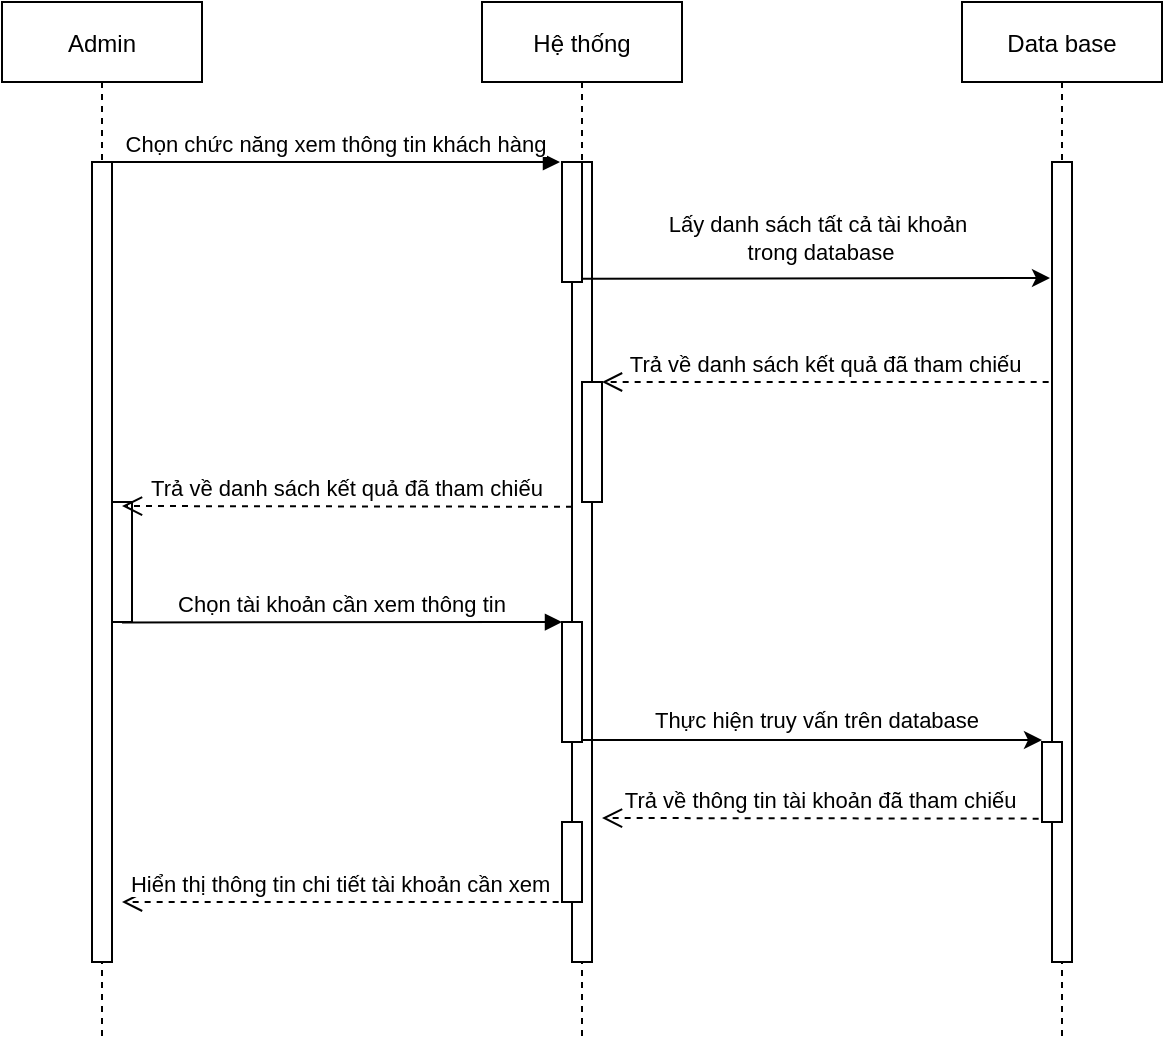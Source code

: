 <mxfile version="13.9.9" type="device" pages="4"><diagram id="kgpKYQtTHZ0yAKxKKP6v" name="Xem"><mxGraphModel dx="1385" dy="685" grid="1" gridSize="10" guides="1" tooltips="1" connect="1" arrows="1" fold="1" page="1" pageScale="1" pageWidth="850" pageHeight="1100" math="0" shadow="0"><root><mxCell id="0"/><mxCell id="1" parent="0"/><mxCell id="GirHxHUdlOcNNC8uXYr_-1" value="Admin" style="shape=umlLifeline;perimeter=lifelinePerimeter;container=1;collapsible=0;recursiveResize=0;rounded=0;shadow=0;strokeWidth=1;" vertex="1" parent="1"><mxGeometry x="80" y="80" width="100" height="520" as="geometry"/></mxCell><mxCell id="tgsr84uqwaQtfE0Rg3H9-1" value="" style="points=[];perimeter=orthogonalPerimeter;rounded=0;shadow=0;strokeWidth=1;" vertex="1" parent="GirHxHUdlOcNNC8uXYr_-1"><mxGeometry x="45" y="80" width="10" height="400" as="geometry"/></mxCell><mxCell id="GirHxHUdlOcNNC8uXYr_-2" value="" style="points=[];perimeter=orthogonalPerimeter;rounded=0;shadow=0;strokeWidth=1;" vertex="1" parent="GirHxHUdlOcNNC8uXYr_-1"><mxGeometry x="55" y="250" width="10" height="60" as="geometry"/></mxCell><mxCell id="GirHxHUdlOcNNC8uXYr_-3" value="Hệ thống" style="shape=umlLifeline;perimeter=lifelinePerimeter;container=1;collapsible=0;recursiveResize=0;rounded=0;shadow=0;strokeWidth=1;" vertex="1" parent="1"><mxGeometry x="320" y="80" width="100" height="520" as="geometry"/></mxCell><mxCell id="tgsr84uqwaQtfE0Rg3H9-2" value="" style="points=[];perimeter=orthogonalPerimeter;rounded=0;shadow=0;strokeWidth=1;" vertex="1" parent="GirHxHUdlOcNNC8uXYr_-3"><mxGeometry x="45" y="80" width="10" height="400" as="geometry"/></mxCell><mxCell id="GirHxHUdlOcNNC8uXYr_-4" value="" style="points=[];perimeter=orthogonalPerimeter;rounded=0;shadow=0;strokeWidth=1;" vertex="1" parent="GirHxHUdlOcNNC8uXYr_-3"><mxGeometry x="40" y="80" width="10" height="60" as="geometry"/></mxCell><mxCell id="GirHxHUdlOcNNC8uXYr_-5" value="" style="points=[];perimeter=orthogonalPerimeter;rounded=0;shadow=0;strokeWidth=1;" vertex="1" parent="GirHxHUdlOcNNC8uXYr_-3"><mxGeometry x="50" y="190" width="10" height="60" as="geometry"/></mxCell><mxCell id="GirHxHUdlOcNNC8uXYr_-6" value="" style="points=[];perimeter=orthogonalPerimeter;rounded=0;shadow=0;strokeWidth=1;" vertex="1" parent="GirHxHUdlOcNNC8uXYr_-3"><mxGeometry x="40" y="310" width="10" height="60" as="geometry"/></mxCell><mxCell id="GirHxHUdlOcNNC8uXYr_-7" value="" style="points=[];perimeter=orthogonalPerimeter;rounded=0;shadow=0;strokeWidth=1;" vertex="1" parent="GirHxHUdlOcNNC8uXYr_-3"><mxGeometry x="40" y="410" width="10" height="40" as="geometry"/></mxCell><mxCell id="GirHxHUdlOcNNC8uXYr_-8" value="Chọn chức năng xem thông tin khách hàng" style="verticalAlign=bottom;endArrow=block;shadow=0;strokeWidth=1;" edge="1" parent="1"><mxGeometry relative="1" as="geometry"><mxPoint x="135" y="160" as="sourcePoint"/><mxPoint x="359" y="160" as="targetPoint"/></mxGeometry></mxCell><mxCell id="GirHxHUdlOcNNC8uXYr_-9" value="Data base" style="shape=umlLifeline;perimeter=lifelinePerimeter;container=1;collapsible=0;recursiveResize=0;rounded=0;shadow=0;strokeWidth=1;" vertex="1" parent="1"><mxGeometry x="560" y="80" width="100" height="520" as="geometry"/></mxCell><mxCell id="GirHxHUdlOcNNC8uXYr_-10" value="" style="points=[];perimeter=orthogonalPerimeter;rounded=0;shadow=0;strokeWidth=1;" vertex="1" parent="GirHxHUdlOcNNC8uXYr_-9"><mxGeometry x="45" y="140" width="10" height="50" as="geometry"/></mxCell><mxCell id="tgsr84uqwaQtfE0Rg3H9-3" value="" style="points=[];perimeter=orthogonalPerimeter;rounded=0;shadow=0;strokeWidth=1;" vertex="1" parent="GirHxHUdlOcNNC8uXYr_-9"><mxGeometry x="45" y="80" width="10" height="400" as="geometry"/></mxCell><mxCell id="GirHxHUdlOcNNC8uXYr_-11" value="" style="endArrow=classic;html=1;rounded=0;exitX=1;exitY=0.972;exitDx=0;exitDy=0;exitPerimeter=0;" edge="1" parent="1" source="GirHxHUdlOcNNC8uXYr_-4"><mxGeometry relative="1" as="geometry"><mxPoint x="375" y="200" as="sourcePoint"/><mxPoint x="604" y="218" as="targetPoint"/></mxGeometry></mxCell><mxCell id="GirHxHUdlOcNNC8uXYr_-12" value="Lấy danh sách tất cả tài khoản&amp;nbsp;&lt;br&gt;trong database" style="edgeLabel;resizable=0;html=1;align=center;verticalAlign=middle;" connectable="0" vertex="1" parent="GirHxHUdlOcNNC8uXYr_-11"><mxGeometry relative="1" as="geometry"><mxPoint x="2" y="-20" as="offset"/></mxGeometry></mxCell><mxCell id="GirHxHUdlOcNNC8uXYr_-17" value="Chọn tài khoản cần xem thông tin" style="verticalAlign=bottom;endArrow=block;shadow=0;strokeWidth=1;" edge="1" parent="1"><mxGeometry relative="1" as="geometry"><mxPoint x="140" y="390.22" as="sourcePoint"/><mxPoint x="360" y="390" as="targetPoint"/></mxGeometry></mxCell><mxCell id="GirHxHUdlOcNNC8uXYr_-18" value="" style="endArrow=classic;html=1;rounded=0;exitX=1;exitY=0.983;exitDx=0;exitDy=0;exitPerimeter=0;" edge="1" parent="1" source="GirHxHUdlOcNNC8uXYr_-6"><mxGeometry relative="1" as="geometry"><mxPoint x="385" y="360" as="sourcePoint"/><mxPoint x="600" y="449" as="targetPoint"/></mxGeometry></mxCell><mxCell id="GirHxHUdlOcNNC8uXYr_-19" value="Thực hiện truy vấn trên database" style="edgeLabel;resizable=0;html=1;align=center;verticalAlign=middle;" connectable="0" vertex="1" parent="GirHxHUdlOcNNC8uXYr_-18"><mxGeometry relative="1" as="geometry"><mxPoint x="2" y="-10" as="offset"/></mxGeometry></mxCell><mxCell id="GirHxHUdlOcNNC8uXYr_-20" value="" style="points=[];perimeter=orthogonalPerimeter;rounded=0;shadow=0;strokeWidth=1;" vertex="1" parent="1"><mxGeometry x="600" y="450" width="10" height="40" as="geometry"/></mxCell><mxCell id="tgsr84uqwaQtfE0Rg3H9-4" value="Trả về danh sách kết quả đã tham chiếu" style="verticalAlign=bottom;endArrow=open;dashed=1;endSize=8;exitX=-0.167;exitY=1;shadow=0;strokeWidth=1;exitDx=0;exitDy=0;exitPerimeter=0;" edge="1" parent="1" source="GirHxHUdlOcNNC8uXYr_-10"><mxGeometry relative="1" as="geometry"><mxPoint x="380" y="270" as="targetPoint"/><mxPoint x="676" y="449" as="sourcePoint"/></mxGeometry></mxCell><mxCell id="tgsr84uqwaQtfE0Rg3H9-5" value="Trả về danh sách kết quả đã tham chiếu" style="verticalAlign=bottom;endArrow=open;dashed=1;endSize=8;exitX=0;exitY=0.431;shadow=0;strokeWidth=1;exitDx=0;exitDy=0;exitPerimeter=0;" edge="1" parent="1" source="tgsr84uqwaQtfE0Rg3H9-2"><mxGeometry relative="1" as="geometry"><mxPoint x="140" y="332" as="targetPoint"/><mxPoint x="613.33" y="280" as="sourcePoint"/></mxGeometry></mxCell><mxCell id="tgsr84uqwaQtfE0Rg3H9-6" value="Trả về thông tin tài khoản đã tham chiếu" style="verticalAlign=bottom;endArrow=open;dashed=1;endSize=8;exitX=-0.167;exitY=0.958;shadow=0;strokeWidth=1;exitDx=0;exitDy=0;exitPerimeter=0;" edge="1" parent="1" source="GirHxHUdlOcNNC8uXYr_-20"><mxGeometry relative="1" as="geometry"><mxPoint x="380" y="488" as="targetPoint"/><mxPoint x="613.33" y="280" as="sourcePoint"/></mxGeometry></mxCell><mxCell id="tgsr84uqwaQtfE0Rg3H9-7" value="Hiển thị thông tin chi tiết tài khoản cần xem" style="verticalAlign=bottom;endArrow=open;dashed=1;endSize=8;exitX=-0.167;exitY=1;shadow=0;strokeWidth=1;exitDx=0;exitDy=0;exitPerimeter=0;" edge="1" parent="1" source="GirHxHUdlOcNNC8uXYr_-7"><mxGeometry relative="1" as="geometry"><mxPoint x="140" y="530" as="targetPoint"/><mxPoint x="623.33" y="290" as="sourcePoint"/></mxGeometry></mxCell></root></mxGraphModel></diagram><diagram id="0bIexIWDrU7KuKMW-Mqz" name="Thêm"><mxGraphModel dx="1385" dy="685" grid="1" gridSize="10" guides="1" tooltips="1" connect="1" arrows="1" fold="1" page="1" pageScale="1" pageWidth="850" pageHeight="1100" math="0" shadow="0"><root><mxCell id="k7mXq8B7c5HLA-8Z4ENb-0"/><mxCell id="k7mXq8B7c5HLA-8Z4ENb-1" parent="k7mXq8B7c5HLA-8Z4ENb-0"/><mxCell id="7uHXvIigjDe7Ft_8YwVi-0" value="Admin" style="shape=umlLifeline;perimeter=lifelinePerimeter;container=1;collapsible=0;recursiveResize=0;rounded=0;shadow=0;strokeWidth=1;" vertex="1" parent="k7mXq8B7c5HLA-8Z4ENb-1"><mxGeometry x="90" y="90" width="100" height="570" as="geometry"/></mxCell><mxCell id="AZ4GF_eNqhMsw1fAbT_l-0" value="" style="points=[];perimeter=orthogonalPerimeter;rounded=0;shadow=0;strokeWidth=1;" vertex="1" parent="7uHXvIigjDe7Ft_8YwVi-0"><mxGeometry x="45" y="80" width="10" height="430" as="geometry"/></mxCell><mxCell id="7uHXvIigjDe7Ft_8YwVi-1" value="" style="points=[];perimeter=orthogonalPerimeter;rounded=0;shadow=0;strokeWidth=1;" vertex="1" parent="7uHXvIigjDe7Ft_8YwVi-0"><mxGeometry x="55" y="130" width="10" height="40" as="geometry"/></mxCell><mxCell id="7uHXvIigjDe7Ft_8YwVi-3" value="Hệ thống" style="shape=umlLifeline;perimeter=lifelinePerimeter;container=1;collapsible=0;recursiveResize=0;rounded=0;shadow=0;strokeWidth=1;" vertex="1" parent="k7mXq8B7c5HLA-8Z4ENb-1"><mxGeometry x="330" y="90" width="100" height="560" as="geometry"/></mxCell><mxCell id="AZ4GF_eNqhMsw1fAbT_l-2" value="" style="points=[];perimeter=orthogonalPerimeter;rounded=0;shadow=0;strokeWidth=1;" vertex="1" parent="7uHXvIigjDe7Ft_8YwVi-3"><mxGeometry x="45" y="80" width="10" height="430" as="geometry"/></mxCell><mxCell id="7uHXvIigjDe7Ft_8YwVi-4" value="" style="points=[];perimeter=orthogonalPerimeter;rounded=0;shadow=0;strokeWidth=1;" vertex="1" parent="7uHXvIigjDe7Ft_8YwVi-3"><mxGeometry x="35" y="80" width="10" height="50" as="geometry"/></mxCell><mxCell id="7uHXvIigjDe7Ft_8YwVi-7" value="" style="points=[];perimeter=orthogonalPerimeter;rounded=0;shadow=0;strokeWidth=1;" vertex="1" parent="7uHXvIigjDe7Ft_8YwVi-3"><mxGeometry x="35" y="360" width="10" height="60" as="geometry"/></mxCell><mxCell id="7uHXvIigjDe7Ft_8YwVi-16" value="Kiểm tra các trường &lt;br&gt;bắt buộc và duy nhất thỏa mãn" style="endArrow=classic;html=1;rounded=0;edgeStyle=orthogonalEdgeStyle;exitX=1.003;exitY=0.339;exitDx=0;exitDy=0;exitPerimeter=0;" edge="1" parent="7uHXvIigjDe7Ft_8YwVi-3" source="AZ4GF_eNqhMsw1fAbT_l-2"><mxGeometry x="-0.237" y="34" width="50" height="50" relative="1" as="geometry"><mxPoint x="60" y="240" as="sourcePoint"/><mxPoint x="55" y="260" as="targetPoint"/><Array as="points"><mxPoint x="110" y="226"/><mxPoint x="110" y="260"/></Array><mxPoint x="-4" y="-16" as="offset"/></mxGeometry></mxCell><mxCell id="7uHXvIigjDe7Ft_8YwVi-8" value="Chọn chức năng thêm tài khoản" style="verticalAlign=bottom;endArrow=block;shadow=0;strokeWidth=1;" edge="1" parent="k7mXq8B7c5HLA-8Z4ENb-1"><mxGeometry relative="1" as="geometry"><mxPoint x="145" y="170" as="sourcePoint"/><mxPoint x="364" y="170" as="targetPoint"/></mxGeometry></mxCell><mxCell id="7uHXvIigjDe7Ft_8YwVi-9" value="Data base" style="shape=umlLifeline;perimeter=lifelinePerimeter;container=1;collapsible=0;recursiveResize=0;rounded=0;shadow=0;strokeWidth=1;" vertex="1" parent="k7mXq8B7c5HLA-8Z4ENb-1"><mxGeometry x="570" y="90" width="100" height="560" as="geometry"/></mxCell><mxCell id="AZ4GF_eNqhMsw1fAbT_l-1" value="" style="points=[];perimeter=orthogonalPerimeter;rounded=0;shadow=0;strokeWidth=1;" vertex="1" parent="7uHXvIigjDe7Ft_8YwVi-9"><mxGeometry x="45" y="70" width="10" height="440" as="geometry"/></mxCell><mxCell id="7uHXvIigjDe7Ft_8YwVi-10" value="" style="endArrow=classic;html=1;rounded=0;exitX=-0.203;exitY=1.012;exitDx=0;exitDy=0;exitPerimeter=0;" edge="1" parent="k7mXq8B7c5HLA-8Z4ENb-1" source="7uHXvIigjDe7Ft_8YwVi-4"><mxGeometry relative="1" as="geometry"><mxPoint x="375" y="210" as="sourcePoint"/><mxPoint x="150" y="221" as="targetPoint"/></mxGeometry></mxCell><mxCell id="7uHXvIigjDe7Ft_8YwVi-11" value="Yêu cầu nhập thông tin&lt;br&gt;tài khoản mới" style="edgeLabel;resizable=0;html=1;align=center;verticalAlign=middle;" connectable="0" vertex="1" parent="7uHXvIigjDe7Ft_8YwVi-10"><mxGeometry relative="1" as="geometry"><mxPoint y="-20.8" as="offset"/></mxGeometry></mxCell><mxCell id="7uHXvIigjDe7Ft_8YwVi-12" value="Nhập thông tin của &#10;tài khoản cần thêm mới" style="verticalAlign=bottom;endArrow=block;shadow=0;strokeWidth=1;exitX=0.5;exitY=1;exitDx=0;exitDy=0;exitPerimeter=0;" edge="1" parent="k7mXq8B7c5HLA-8Z4ENb-1" source="7uHXvIigjDe7Ft_8YwVi-1" target="7uHXvIigjDe7Ft_8YwVi-3"><mxGeometry relative="1" as="geometry"><mxPoint x="150" y="250.22" as="sourcePoint"/><mxPoint x="370" y="250" as="targetPoint"/></mxGeometry></mxCell><mxCell id="7uHXvIigjDe7Ft_8YwVi-15" value="Yêu cầu xác nhận" style="verticalAlign=bottom;endArrow=block;shadow=0;strokeWidth=1;exitX=1.279;exitY=0.304;exitDx=0;exitDy=0;exitPerimeter=0;" edge="1" parent="k7mXq8B7c5HLA-8Z4ENb-1" source="AZ4GF_eNqhMsw1fAbT_l-0"><mxGeometry relative="1" as="geometry"><mxPoint x="150" y="330.22" as="sourcePoint"/><mxPoint x="370" y="301" as="targetPoint"/></mxGeometry></mxCell><mxCell id="7uHXvIigjDe7Ft_8YwVi-18" value="" style="endArrow=classic;html=1;rounded=0;entryX=-0.169;entryY=-0.002;entryDx=0;entryDy=0;entryPerimeter=0;" edge="1" parent="k7mXq8B7c5HLA-8Z4ENb-1" target="7uHXvIigjDe7Ft_8YwVi-20"><mxGeometry relative="1" as="geometry"><mxPoint x="388" y="400" as="sourcePoint"/><mxPoint x="610" y="410" as="targetPoint"/></mxGeometry></mxCell><mxCell id="7uHXvIigjDe7Ft_8YwVi-19" value="Thực hiện thêm mới tài khoản vào&lt;br&gt;database" style="edgeLabel;resizable=0;html=1;align=center;verticalAlign=middle;" connectable="0" vertex="1" parent="7uHXvIigjDe7Ft_8YwVi-18"><mxGeometry relative="1" as="geometry"><mxPoint x="2" y="-20" as="offset"/></mxGeometry></mxCell><mxCell id="7uHXvIigjDe7Ft_8YwVi-20" value="" style="points=[];perimeter=orthogonalPerimeter;rounded=0;shadow=0;strokeWidth=1;" vertex="1" parent="k7mXq8B7c5HLA-8Z4ENb-1"><mxGeometry x="610" y="400" width="10" height="50" as="geometry"/></mxCell><mxCell id="sD5koxTP2SRUt0kLHpC4-0" value="Trả về kết quả kiểm tra" style="verticalAlign=bottom;endArrow=open;dashed=1;endSize=8;exitX=-0.152;exitY=0.963;shadow=0;strokeWidth=1;exitDx=0;exitDy=0;exitPerimeter=0;" edge="1" parent="k7mXq8B7c5HLA-8Z4ENb-1" source="7uHXvIigjDe7Ft_8YwVi-20" target="AZ4GF_eNqhMsw1fAbT_l-2"><mxGeometry relative="1" as="geometry"><mxPoint x="380" y="488" as="targetPoint"/><mxPoint x="598.33" y="488.32" as="sourcePoint"/></mxGeometry></mxCell><mxCell id="sD5koxTP2SRUt0kLHpC4-1" value="Trả về thông báo" style="verticalAlign=bottom;endArrow=open;dashed=1;endSize=8;exitX=0.072;exitY=0.993;shadow=0;strokeWidth=1;exitDx=0;exitDy=0;exitPerimeter=0;" edge="1" parent="k7mXq8B7c5HLA-8Z4ENb-1" source="7uHXvIigjDe7Ft_8YwVi-7"><mxGeometry relative="1" as="geometry"><mxPoint x="150" y="510" as="targetPoint"/><mxPoint x="618.48" y="458.15" as="sourcePoint"/></mxGeometry></mxCell></root></mxGraphModel></diagram><diagram id="98O0fVelh4KAdvHJ0LrW" name="Sửa"><mxGraphModel dx="1385" dy="685" grid="1" gridSize="10" guides="1" tooltips="1" connect="1" arrows="1" fold="1" page="1" pageScale="1" pageWidth="850" pageHeight="1100" math="0" shadow="0"><root><mxCell id="Hh6FJrREfxiY6R00_mVD-0"/><mxCell id="Hh6FJrREfxiY6R00_mVD-1" parent="Hh6FJrREfxiY6R00_mVD-0"/><mxCell id="ExzVg9NNIW96WBUFyrC2-0" value="Admin" style="shape=umlLifeline;perimeter=lifelinePerimeter;container=1;collapsible=0;recursiveResize=0;rounded=0;shadow=0;strokeWidth=1;" vertex="1" parent="Hh6FJrREfxiY6R00_mVD-1"><mxGeometry x="90" y="90" width="100" height="540" as="geometry"/></mxCell><mxCell id="ExzVg9NNIW96WBUFyrC2-1" value="" style="points=[];perimeter=orthogonalPerimeter;rounded=0;shadow=0;strokeWidth=1;" vertex="1" parent="ExzVg9NNIW96WBUFyrC2-0"><mxGeometry x="45" y="110" width="10" height="60" as="geometry"/></mxCell><mxCell id="ExzVg9NNIW96WBUFyrC2-2" value="" style="points=[];perimeter=orthogonalPerimeter;rounded=0;shadow=0;strokeWidth=1;" vertex="1" parent="ExzVg9NNIW96WBUFyrC2-0"><mxGeometry x="45" y="190" width="10" height="60" as="geometry"/></mxCell><mxCell id="h9pvd8qBrul8gQ-_Uhfe-0" value="" style="points=[];perimeter=orthogonalPerimeter;rounded=0;shadow=0;strokeWidth=1;" vertex="1" parent="ExzVg9NNIW96WBUFyrC2-0"><mxGeometry x="45" y="80" width="10" height="430" as="geometry"/></mxCell><mxCell id="ExzVg9NNIW96WBUFyrC2-3" value="Hệ thống" style="shape=umlLifeline;perimeter=lifelinePerimeter;container=1;collapsible=0;recursiveResize=0;rounded=0;shadow=0;strokeWidth=1;" vertex="1" parent="Hh6FJrREfxiY6R00_mVD-1"><mxGeometry x="330" y="90" width="100" height="530" as="geometry"/></mxCell><mxCell id="ExzVg9NNIW96WBUFyrC2-5" value="" style="points=[];perimeter=orthogonalPerimeter;rounded=0;shadow=0;strokeWidth=1;" vertex="1" parent="ExzVg9NNIW96WBUFyrC2-3"><mxGeometry x="45" y="150" width="10" height="60" as="geometry"/></mxCell><mxCell id="ExzVg9NNIW96WBUFyrC2-6" value="" style="points=[];perimeter=orthogonalPerimeter;rounded=0;shadow=0;strokeWidth=1;" vertex="1" parent="ExzVg9NNIW96WBUFyrC2-3"><mxGeometry x="45" y="230" width="10" height="110" as="geometry"/></mxCell><mxCell id="ExzVg9NNIW96WBUFyrC2-7" value="" style="points=[];perimeter=orthogonalPerimeter;rounded=0;shadow=0;strokeWidth=1;" vertex="1" parent="ExzVg9NNIW96WBUFyrC2-3"><mxGeometry x="45" y="350" width="10" height="60" as="geometry"/></mxCell><mxCell id="h9pvd8qBrul8gQ-_Uhfe-2" value="" style="points=[];perimeter=orthogonalPerimeter;rounded=0;shadow=0;strokeWidth=1;" vertex="1" parent="ExzVg9NNIW96WBUFyrC2-3"><mxGeometry x="45" y="80" width="10" height="420" as="geometry"/></mxCell><mxCell id="ExzVg9NNIW96WBUFyrC2-16" value="Kiểm tra các trường đã&lt;br&gt;nhập hợp lệ&amp;nbsp;" style="endArrow=classic;html=1;rounded=0;edgeStyle=orthogonalEdgeStyle;exitX=0.917;exitY=0.429;exitDx=0;exitDy=0;exitPerimeter=0;" edge="1" parent="ExzVg9NNIW96WBUFyrC2-3" source="h9pvd8qBrul8gQ-_Uhfe-2"><mxGeometry x="-0.151" y="23" width="50" height="50" relative="1" as="geometry"><mxPoint x="60" y="240" as="sourcePoint"/><mxPoint x="57" y="290" as="targetPoint"/><Array as="points"><mxPoint x="130" y="260"/><mxPoint x="130" y="290"/><mxPoint x="57" y="290"/></Array><mxPoint x="-13" y="-20" as="offset"/></mxGeometry></mxCell><mxCell id="ExzVg9NNIW96WBUFyrC2-17" value="" style="points=[];perimeter=orthogonalPerimeter;rounded=0;shadow=0;strokeWidth=1;" vertex="1" parent="ExzVg9NNIW96WBUFyrC2-3"><mxGeometry x="50" y="370" width="10" height="50" as="geometry"/></mxCell><mxCell id="ExzVg9NNIW96WBUFyrC2-8" value="Chọn tài khoản cần sửa thông tin" style="verticalAlign=bottom;endArrow=block;entryX=-0.14;entryY=0.163;shadow=0;strokeWidth=1;entryDx=0;entryDy=0;entryPerimeter=0;" edge="1" parent="Hh6FJrREfxiY6R00_mVD-1"><mxGeometry x="0.006" relative="1" as="geometry"><mxPoint x="145" y="170" as="sourcePoint"/><mxPoint as="offset"/><mxPoint x="373.6" y="169.78" as="targetPoint"/></mxGeometry></mxCell><mxCell id="ExzVg9NNIW96WBUFyrC2-9" value="Data base" style="shape=umlLifeline;perimeter=lifelinePerimeter;container=1;collapsible=0;recursiveResize=0;rounded=0;shadow=0;strokeWidth=1;" vertex="1" parent="Hh6FJrREfxiY6R00_mVD-1"><mxGeometry x="570" y="90" width="100" height="530" as="geometry"/></mxCell><mxCell id="h9pvd8qBrul8gQ-_Uhfe-1" value="" style="points=[];perimeter=orthogonalPerimeter;rounded=0;shadow=0;strokeWidth=1;" vertex="1" parent="ExzVg9NNIW96WBUFyrC2-9"><mxGeometry x="45" y="80" width="10" height="410" as="geometry"/></mxCell><mxCell id="ExzVg9NNIW96WBUFyrC2-10" value="" style="endArrow=classic;html=1;rounded=0;edgeStyle=orthogonalEdgeStyle;" edge="1" parent="Hh6FJrREfxiY6R00_mVD-1"><mxGeometry relative="1" as="geometry"><mxPoint x="375" y="210" as="sourcePoint"/><mxPoint x="150" y="210" as="targetPoint"/></mxGeometry></mxCell><mxCell id="ExzVg9NNIW96WBUFyrC2-11" value="Yêu cầu nhập thông tin cần sửa" style="edgeLabel;resizable=0;html=1;align=center;verticalAlign=middle;" connectable="0" vertex="1" parent="ExzVg9NNIW96WBUFyrC2-10"><mxGeometry relative="1" as="geometry"><mxPoint y="-10" as="offset"/></mxGeometry></mxCell><mxCell id="ExzVg9NNIW96WBUFyrC2-12" value="Nhập các trường thông yin&#10;cần sửa" style="verticalAlign=bottom;endArrow=block;shadow=0;strokeWidth=1;exitX=1.083;exitY=0.207;exitDx=0;exitDy=0;exitPerimeter=0;" edge="1" parent="Hh6FJrREfxiY6R00_mVD-1" source="h9pvd8qBrul8gQ-_Uhfe-0"><mxGeometry relative="1" as="geometry"><mxPoint x="150" y="250.22" as="sourcePoint"/><mxPoint x="370" y="259" as="targetPoint"/></mxGeometry></mxCell><mxCell id="ExzVg9NNIW96WBUFyrC2-15" value="Yêu cầu xác nhận" style="verticalAlign=bottom;endArrow=block;shadow=0;strokeWidth=1;exitX=1.167;exitY=0.322;exitDx=0;exitDy=0;exitPerimeter=0;" edge="1" parent="Hh6FJrREfxiY6R00_mVD-1" source="h9pvd8qBrul8gQ-_Uhfe-0"><mxGeometry relative="1" as="geometry"><mxPoint x="150" y="330.22" as="sourcePoint"/><mxPoint x="370" y="308" as="targetPoint"/></mxGeometry></mxCell><mxCell id="ExzVg9NNIW96WBUFyrC2-18" value="" style="endArrow=classic;html=1;rounded=0;" edge="1" parent="Hh6FJrREfxiY6R00_mVD-1"><mxGeometry relative="1" as="geometry"><mxPoint x="390" y="400" as="sourcePoint"/><mxPoint x="610" y="400" as="targetPoint"/></mxGeometry></mxCell><mxCell id="ExzVg9NNIW96WBUFyrC2-19" value="Update thông tin trên database" style="edgeLabel;resizable=0;html=1;align=center;verticalAlign=middle;" connectable="0" vertex="1" parent="ExzVg9NNIW96WBUFyrC2-18"><mxGeometry relative="1" as="geometry"><mxPoint x="10" y="-10" as="offset"/></mxGeometry></mxCell><mxCell id="ExzVg9NNIW96WBUFyrC2-20" value="" style="points=[];perimeter=orthogonalPerimeter;rounded=0;shadow=0;strokeWidth=1;" vertex="1" parent="Hh6FJrREfxiY6R00_mVD-1"><mxGeometry x="610" y="400" width="10" height="60" as="geometry"/></mxCell><mxCell id="h9pvd8qBrul8gQ-_Uhfe-7" value="" style="points=[];perimeter=orthogonalPerimeter;rounded=0;shadow=0;strokeWidth=1;" vertex="1" parent="Hh6FJrREfxiY6R00_mVD-1"><mxGeometry x="370" y="170" width="10" height="40" as="geometry"/></mxCell><mxCell id="hwzyM2D4XtjRdDmie90j-0" value="" style="points=[];perimeter=orthogonalPerimeter;rounded=0;shadow=0;strokeWidth=1;" vertex="1" parent="Hh6FJrREfxiY6R00_mVD-1"><mxGeometry x="140" y="210" width="10" height="50" as="geometry"/></mxCell><mxCell id="3M1YK-RRJHnb135mfvIY-0" value="" style="points=[];perimeter=orthogonalPerimeter;rounded=0;shadow=0;strokeWidth=1;" vertex="1" parent="Hh6FJrREfxiY6R00_mVD-1"><mxGeometry x="370" y="310" width="10" height="40" as="geometry"/></mxCell><mxCell id="ET7e4DTi1xziImIu3KJM-0" value="Trả về kết quả kiểm tra" style="verticalAlign=bottom;endArrow=open;dashed=1;endSize=8;exitX=-0.152;exitY=1;shadow=0;strokeWidth=1;exitDx=0;exitDy=0;exitPerimeter=0;" edge="1" parent="Hh6FJrREfxiY6R00_mVD-1" source="ExzVg9NNIW96WBUFyrC2-20"><mxGeometry relative="1" as="geometry"><mxPoint x="390" y="460" as="targetPoint"/><mxPoint x="608.48" y="448.15" as="sourcePoint"/></mxGeometry></mxCell><mxCell id="ET7e4DTi1xziImIu3KJM-1" value="Trả về thông báo" style="verticalAlign=bottom;endArrow=open;dashed=1;endSize=8;exitX=-0.167;exitY=0.812;shadow=0;strokeWidth=1;exitDx=0;exitDy=0;exitPerimeter=0;" edge="1" parent="Hh6FJrREfxiY6R00_mVD-1" source="h9pvd8qBrul8gQ-_Uhfe-2"><mxGeometry relative="1" as="geometry"><mxPoint x="150" y="511" as="targetPoint"/><mxPoint x="618.48" y="470" as="sourcePoint"/></mxGeometry></mxCell></root></mxGraphModel></diagram><diagram id="CFBJeLuwK7IxSAC9sFfU" name="Xóa"><mxGraphModel dx="1385" dy="685" grid="1" gridSize="10" guides="1" tooltips="1" connect="1" arrows="1" fold="1" page="1" pageScale="1" pageWidth="850" pageHeight="1100" math="0" shadow="0"><root><mxCell id="Dm3i1-PYt1mptIIeXOhr-0"/><mxCell id="Dm3i1-PYt1mptIIeXOhr-1" parent="Dm3i1-PYt1mptIIeXOhr-0"/><mxCell id="uFLmorU3rJvETCESCnb--2" value="Hệ thống" style="shape=umlLifeline;perimeter=lifelinePerimeter;container=1;collapsible=0;recursiveResize=0;rounded=0;shadow=0;strokeWidth=1;" vertex="1" parent="Dm3i1-PYt1mptIIeXOhr-1"><mxGeometry x="340" y="100" width="100" height="380" as="geometry"/></mxCell><mxCell id="uFLmorU3rJvETCESCnb--4" value="" style="points=[];perimeter=orthogonalPerimeter;rounded=0;shadow=0;strokeWidth=1;" vertex="1" parent="uFLmorU3rJvETCESCnb--2"><mxGeometry x="35" y="160" width="10" height="60" as="geometry"/></mxCell><mxCell id="NpdziuS86y-_J5JZklgj-5" value="" style="points=[];perimeter=orthogonalPerimeter;rounded=0;shadow=0;strokeWidth=1;" vertex="1" parent="Dm3i1-PYt1mptIIeXOhr-1"><mxGeometry x="385" y="180" width="10" height="260" as="geometry"/></mxCell><mxCell id="uFLmorU3rJvETCESCnb--0" value="Admin" style="shape=umlLifeline;perimeter=lifelinePerimeter;container=1;collapsible=0;recursiveResize=0;rounded=0;shadow=0;strokeWidth=1;" vertex="1" parent="Dm3i1-PYt1mptIIeXOhr-1"><mxGeometry x="100" y="100" width="100" height="380" as="geometry"/></mxCell><mxCell id="uFLmorU3rJvETCESCnb--1" value="" style="points=[];perimeter=orthogonalPerimeter;rounded=0;shadow=0;strokeWidth=1;" vertex="1" parent="uFLmorU3rJvETCESCnb--0"><mxGeometry x="45" y="110" width="10" height="60" as="geometry"/></mxCell><mxCell id="NpdziuS86y-_J5JZklgj-0" value="" style="points=[];perimeter=orthogonalPerimeter;rounded=0;shadow=0;strokeWidth=1;" vertex="1" parent="uFLmorU3rJvETCESCnb--0"><mxGeometry x="45" y="80" width="10" height="260" as="geometry"/></mxCell><mxCell id="uFLmorU3rJvETCESCnb--6" value="Chọn tài khoản cần xóa" style="verticalAlign=bottom;endArrow=block;shadow=0;strokeWidth=1;" edge="1" parent="Dm3i1-PYt1mptIIeXOhr-1"><mxGeometry relative="1" as="geometry"><mxPoint x="155" y="180" as="sourcePoint"/><mxPoint x="379" y="180" as="targetPoint"/></mxGeometry></mxCell><mxCell id="uFLmorU3rJvETCESCnb--7" value="Data base" style="shape=umlLifeline;perimeter=lifelinePerimeter;container=1;collapsible=0;recursiveResize=0;rounded=0;shadow=0;strokeWidth=1;" vertex="1" parent="Dm3i1-PYt1mptIIeXOhr-1"><mxGeometry x="580" y="100" width="100" height="380" as="geometry"/></mxCell><mxCell id="NpdziuS86y-_J5JZklgj-1" value="" style="points=[];perimeter=orthogonalPerimeter;rounded=0;shadow=0;strokeWidth=1;" vertex="1" parent="uFLmorU3rJvETCESCnb--7"><mxGeometry x="45" y="80" width="10" height="260" as="geometry"/></mxCell><mxCell id="uFLmorU3rJvETCESCnb--13" value="" style="points=[];perimeter=orthogonalPerimeter;rounded=0;shadow=0;strokeWidth=1;" vertex="1" parent="uFLmorU3rJvETCESCnb--7"><mxGeometry x="35" y="220" width="10" height="60" as="geometry"/></mxCell><mxCell id="uFLmorU3rJvETCESCnb--8" value="" style="endArrow=classic;html=1;rounded=0;" edge="1" parent="Dm3i1-PYt1mptIIeXOhr-1"><mxGeometry relative="1" as="geometry"><mxPoint x="380" y="231" as="sourcePoint"/><mxPoint x="151.86" y="231.48" as="targetPoint"/></mxGeometry></mxCell><mxCell id="uFLmorU3rJvETCESCnb--9" value="Hiển thị thông báo xác nhận xóa tài khoản" style="edgeLabel;resizable=0;html=1;align=center;verticalAlign=middle;" connectable="0" vertex="1" parent="uFLmorU3rJvETCESCnb--8"><mxGeometry relative="1" as="geometry"><mxPoint x="3.79" y="-10.74" as="offset"/></mxGeometry></mxCell><mxCell id="uFLmorU3rJvETCESCnb--10" value="Yêu cầu xác nhận xóa" style="verticalAlign=bottom;endArrow=block;shadow=0;strokeWidth=1;" edge="1" parent="Dm3i1-PYt1mptIIeXOhr-1"><mxGeometry relative="1" as="geometry"><mxPoint x="160" y="260.22" as="sourcePoint"/><mxPoint x="380" y="260" as="targetPoint"/></mxGeometry></mxCell><mxCell id="uFLmorU3rJvETCESCnb--11" value="" style="endArrow=classic;html=1;rounded=0;exitX=1.383;exitY=0.541;exitDx=0;exitDy=0;exitPerimeter=0;" edge="1" parent="Dm3i1-PYt1mptIIeXOhr-1" source="NpdziuS86y-_J5JZklgj-5" target="uFLmorU3rJvETCESCnb--13"><mxGeometry relative="1" as="geometry"><mxPoint x="403" y="300" as="sourcePoint"/><mxPoint x="618" y="300" as="targetPoint"/></mxGeometry></mxCell><mxCell id="uFLmorU3rJvETCESCnb--12" value="Xóa tài khoản khỏi database" style="edgeLabel;resizable=0;html=1;align=center;verticalAlign=middle;" connectable="0" vertex="1" parent="uFLmorU3rJvETCESCnb--11"><mxGeometry relative="1" as="geometry"><mxPoint x="2.89" y="-10.66" as="offset"/></mxGeometry></mxCell><mxCell id="uFLmorU3rJvETCESCnb--14" value="" style="endArrow=classic;html=1;rounded=0;exitX=-0.1;exitY=0.998;exitDx=0;exitDy=0;exitPerimeter=0;" edge="1" parent="Dm3i1-PYt1mptIIeXOhr-1" source="uFLmorU3rJvETCESCnb--13"><mxGeometry relative="1" as="geometry"><mxPoint x="623" y="340" as="sourcePoint"/><mxPoint x="400" y="380" as="targetPoint"/></mxGeometry></mxCell><mxCell id="uFLmorU3rJvETCESCnb--15" value="Xác nhận xóa thành công" style="edgeLabel;resizable=0;html=1;align=center;verticalAlign=middle;" connectable="0" vertex="1" parent="uFLmorU3rJvETCESCnb--14"><mxGeometry relative="1" as="geometry"><mxPoint y="-9.94" as="offset"/></mxGeometry></mxCell><mxCell id="uFLmorU3rJvETCESCnb--16" value="" style="endArrow=classic;html=1;rounded=0;exitX=-0.134;exitY=0.846;exitDx=0;exitDy=0;exitPerimeter=0;" edge="1" parent="Dm3i1-PYt1mptIIeXOhr-1" target="uFLmorU3rJvETCESCnb--0" source="NpdziuS86y-_J5JZklgj-5"><mxGeometry relative="1" as="geometry"><mxPoint x="385" y="384" as="sourcePoint"/><mxPoint x="160" y="384.5" as="targetPoint"/></mxGeometry></mxCell><mxCell id="uFLmorU3rJvETCESCnb--17" value="Hiển thị thông báo &lt;br&gt;xóa tài khoản thành công" style="edgeLabel;resizable=0;html=1;align=center;verticalAlign=middle;" connectable="0" vertex="1" parent="uFLmorU3rJvETCESCnb--16"><mxGeometry relative="1" as="geometry"><mxPoint x="-2" y="-14" as="offset"/></mxGeometry></mxCell><mxCell id="uFLmorU3rJvETCESCnb--3" value="" style="points=[];perimeter=orthogonalPerimeter;rounded=0;shadow=0;strokeWidth=1;" vertex="1" parent="Dm3i1-PYt1mptIIeXOhr-1"><mxGeometry x="380" y="180" width="10" height="50" as="geometry"/></mxCell></root></mxGraphModel></diagram></mxfile>